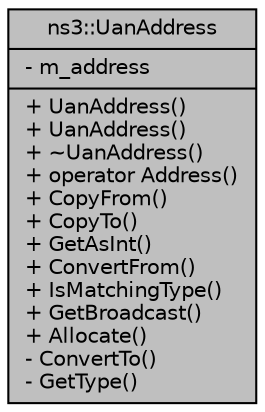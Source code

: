 digraph "ns3::UanAddress"
{
  edge [fontname="Helvetica",fontsize="10",labelfontname="Helvetica",labelfontsize="10"];
  node [fontname="Helvetica",fontsize="10",shape=record];
  Node1 [label="{ns3::UanAddress\n|- m_address\l|+ UanAddress()\l+ UanAddress()\l+ ~UanAddress()\l+ operator Address()\l+ CopyFrom()\l+ CopyTo()\l+ GetAsInt()\l+ ConvertFrom()\l+ IsMatchingType()\l+ GetBroadcast()\l+ Allocate()\l- ConvertTo()\l- GetType()\l}",height=0.2,width=0.4,color="black", fillcolor="grey75", style="filled", fontcolor="black"];
}
